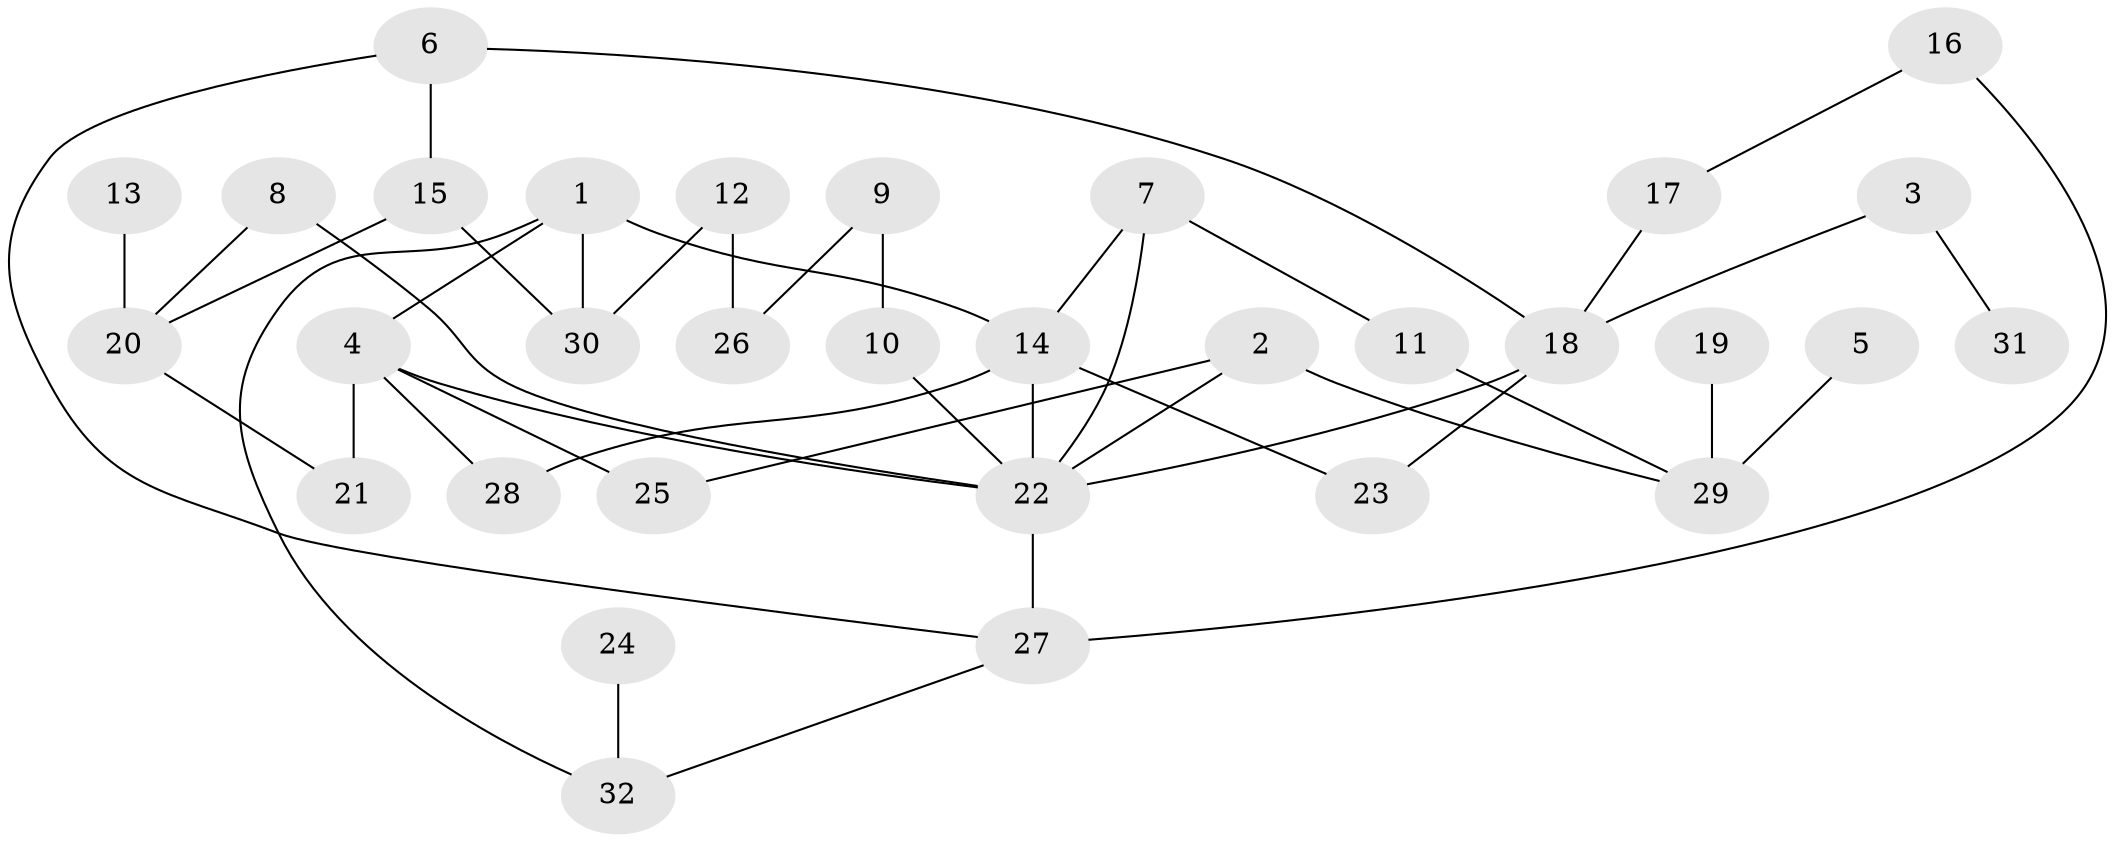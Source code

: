 // original degree distribution, {5: 0.04716981132075472, 8: 0.009433962264150943, 3: 0.16981132075471697, 7: 0.009433962264150943, 4: 0.10377358490566038, 1: 0.37735849056603776, 2: 0.27358490566037735, 6: 0.009433962264150943}
// Generated by graph-tools (version 1.1) at 2025/36/03/04/25 23:36:13]
// undirected, 32 vertices, 44 edges
graph export_dot {
  node [color=gray90,style=filled];
  1;
  2;
  3;
  4;
  5;
  6;
  7;
  8;
  9;
  10;
  11;
  12;
  13;
  14;
  15;
  16;
  17;
  18;
  19;
  20;
  21;
  22;
  23;
  24;
  25;
  26;
  27;
  28;
  29;
  30;
  31;
  32;
  1 -- 4 [weight=1.0];
  1 -- 14 [weight=1.0];
  1 -- 30 [weight=1.0];
  1 -- 32 [weight=1.0];
  2 -- 22 [weight=1.0];
  2 -- 25 [weight=1.0];
  2 -- 29 [weight=1.0];
  3 -- 18 [weight=1.0];
  3 -- 31 [weight=1.0];
  4 -- 21 [weight=1.0];
  4 -- 22 [weight=1.0];
  4 -- 25 [weight=2.0];
  4 -- 28 [weight=1.0];
  5 -- 29 [weight=1.0];
  6 -- 15 [weight=1.0];
  6 -- 18 [weight=1.0];
  6 -- 27 [weight=1.0];
  7 -- 11 [weight=1.0];
  7 -- 14 [weight=1.0];
  7 -- 22 [weight=1.0];
  8 -- 20 [weight=1.0];
  8 -- 22 [weight=1.0];
  9 -- 10 [weight=1.0];
  9 -- 26 [weight=1.0];
  10 -- 22 [weight=1.0];
  11 -- 29 [weight=1.0];
  12 -- 26 [weight=1.0];
  12 -- 30 [weight=1.0];
  13 -- 20 [weight=1.0];
  14 -- 22 [weight=1.0];
  14 -- 23 [weight=1.0];
  14 -- 28 [weight=1.0];
  15 -- 20 [weight=1.0];
  15 -- 30 [weight=1.0];
  16 -- 17 [weight=1.0];
  16 -- 27 [weight=1.0];
  17 -- 18 [weight=1.0];
  18 -- 22 [weight=2.0];
  18 -- 23 [weight=1.0];
  19 -- 29 [weight=1.0];
  20 -- 21 [weight=1.0];
  22 -- 27 [weight=2.0];
  24 -- 32 [weight=1.0];
  27 -- 32 [weight=1.0];
}
